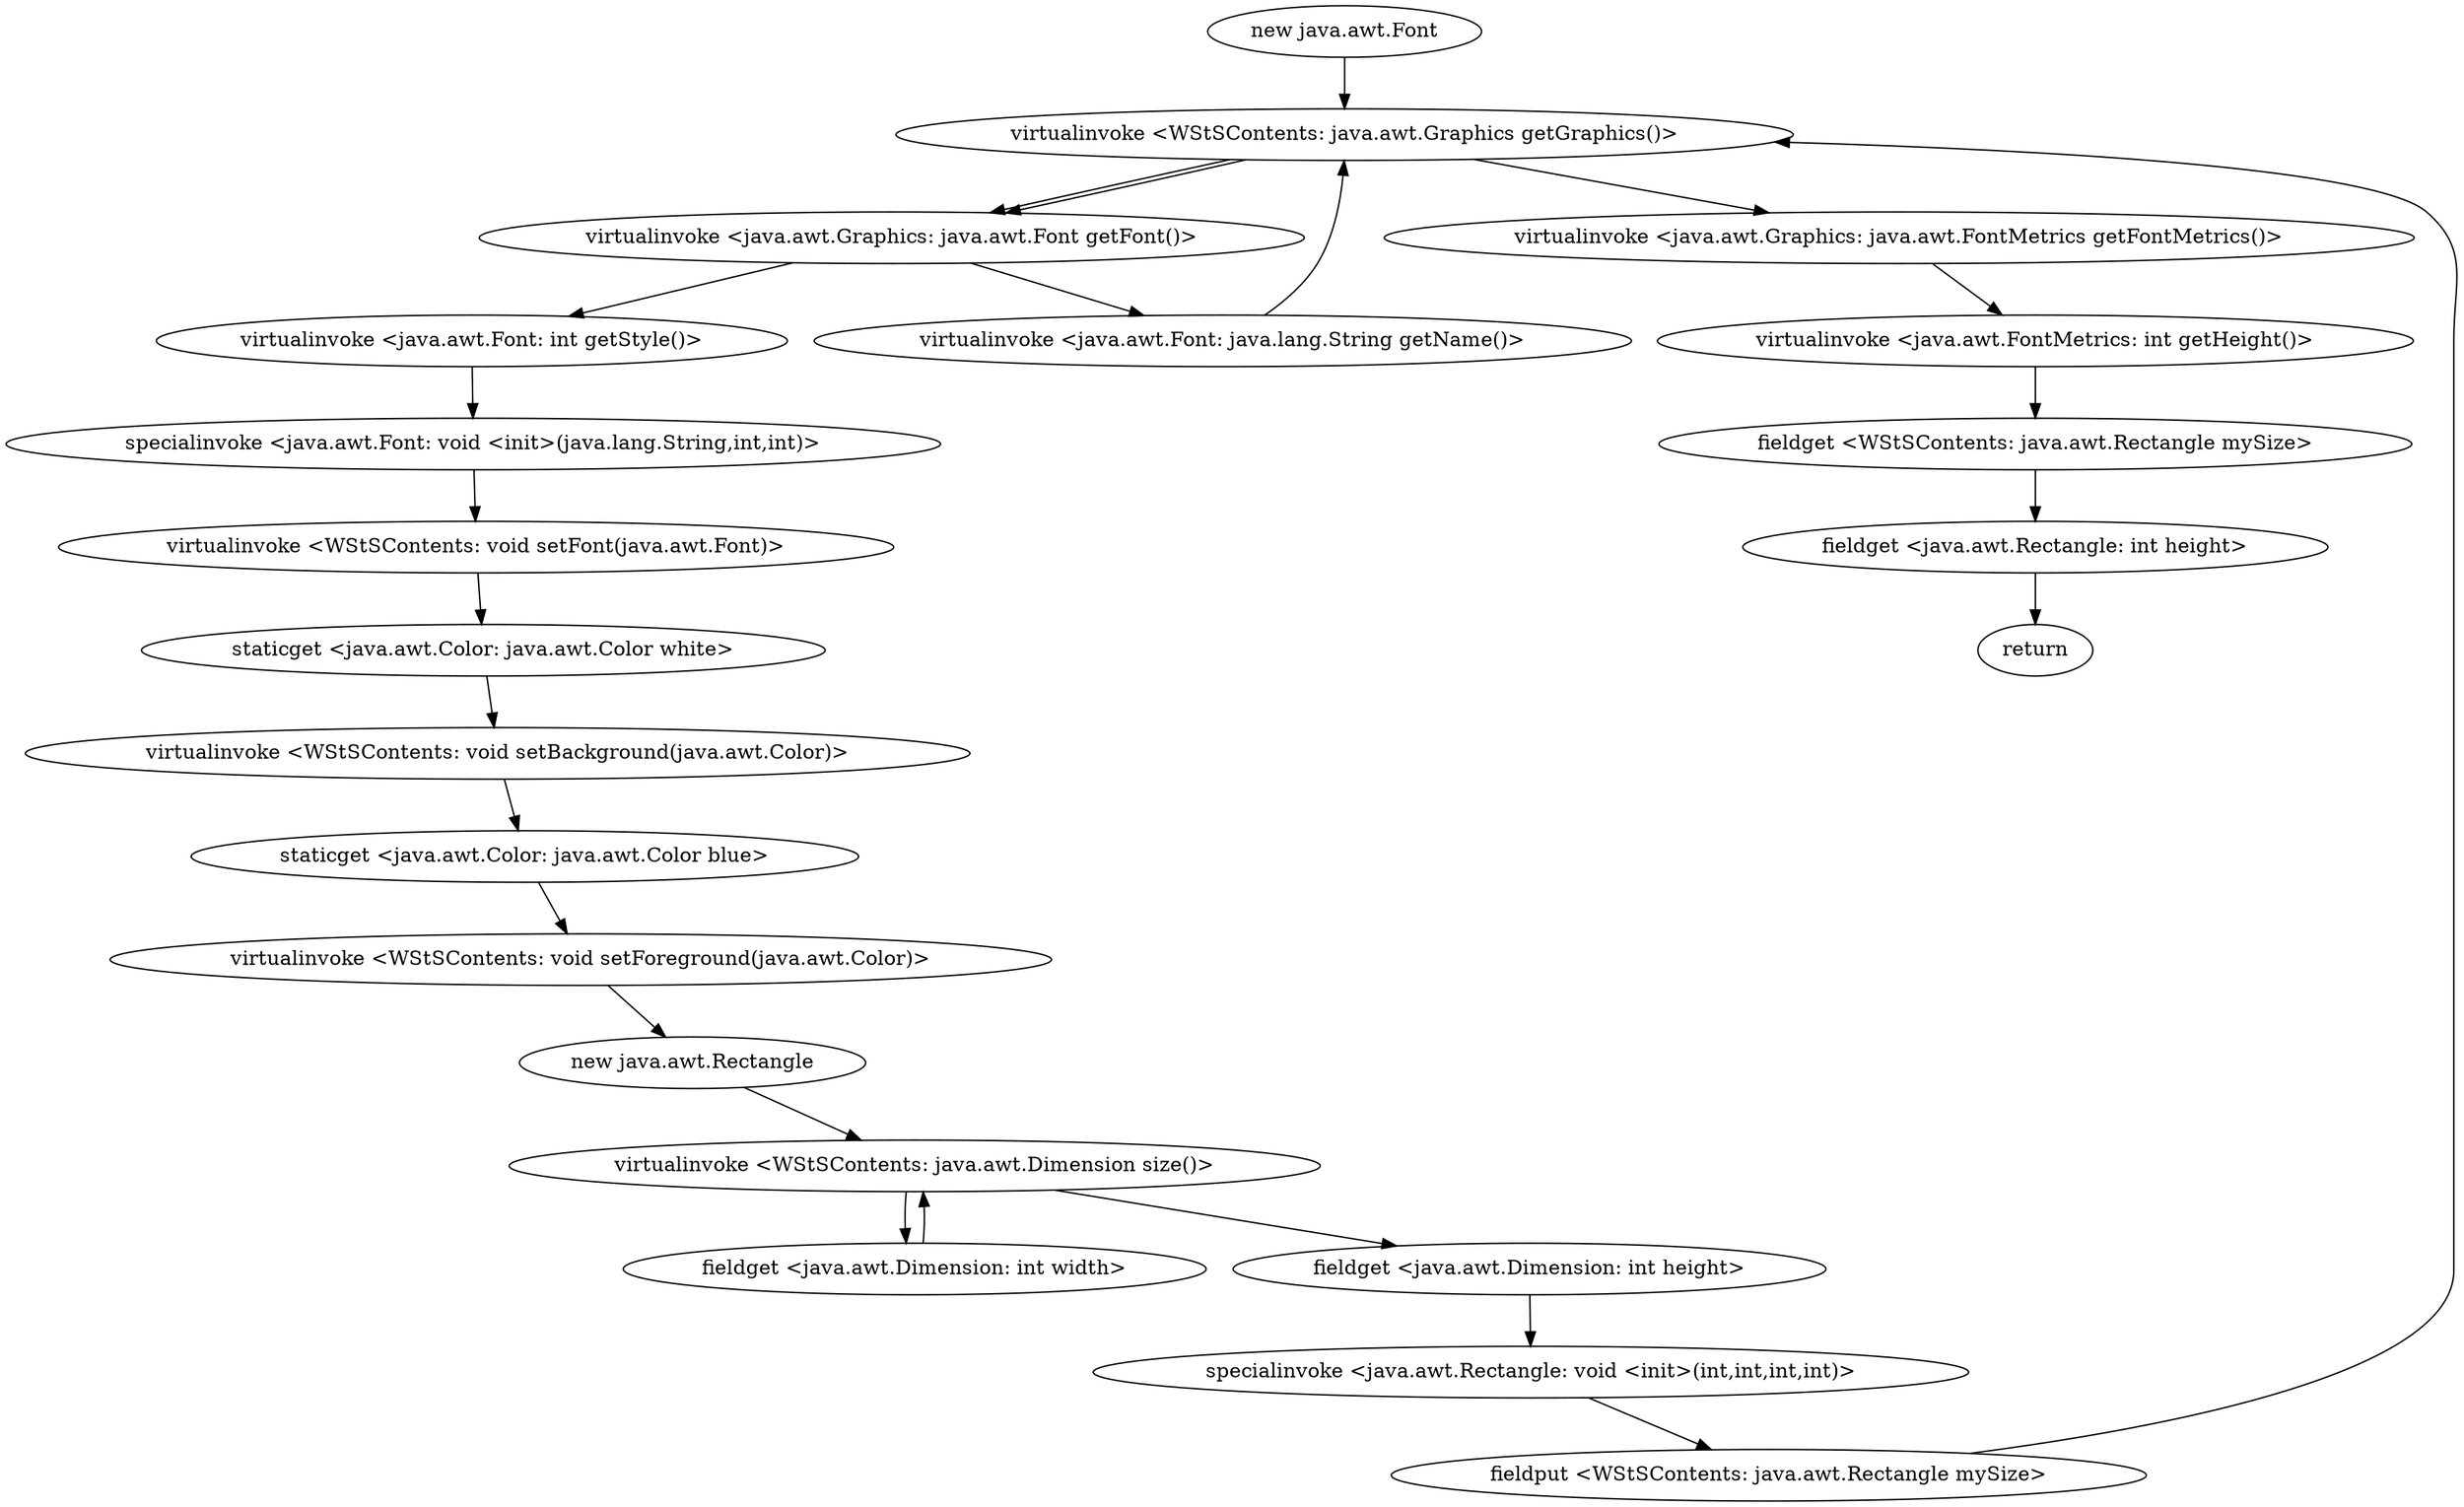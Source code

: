 digraph "" {
"new java.awt.Font";
 "new java.awt.Font"->"virtualinvoke <WStSContents: java.awt.Graphics getGraphics()>";
 "virtualinvoke <WStSContents: java.awt.Graphics getGraphics()>"->"virtualinvoke <java.awt.Graphics: java.awt.Font getFont()>";
 "virtualinvoke <java.awt.Graphics: java.awt.Font getFont()>"->"virtualinvoke <java.awt.Font: java.lang.String getName()>";
 "virtualinvoke <java.awt.Font: java.lang.String getName()>"->"virtualinvoke <WStSContents: java.awt.Graphics getGraphics()>";
 "virtualinvoke <WStSContents: java.awt.Graphics getGraphics()>"->"virtualinvoke <java.awt.Graphics: java.awt.Font getFont()>";
 "virtualinvoke <java.awt.Graphics: java.awt.Font getFont()>"->"virtualinvoke <java.awt.Font: int getStyle()>";
 "virtualinvoke <java.awt.Font: int getStyle()>"->"specialinvoke <java.awt.Font: void <init>(java.lang.String,int,int)>";
 "specialinvoke <java.awt.Font: void <init>(java.lang.String,int,int)>"->"virtualinvoke <WStSContents: void setFont(java.awt.Font)>";
 "virtualinvoke <WStSContents: void setFont(java.awt.Font)>"->"staticget <java.awt.Color: java.awt.Color white>";
 "staticget <java.awt.Color: java.awt.Color white>"->"virtualinvoke <WStSContents: void setBackground(java.awt.Color)>";
 "virtualinvoke <WStSContents: void setBackground(java.awt.Color)>"->"staticget <java.awt.Color: java.awt.Color blue>";
 "staticget <java.awt.Color: java.awt.Color blue>"->"virtualinvoke <WStSContents: void setForeground(java.awt.Color)>";
 "virtualinvoke <WStSContents: void setForeground(java.awt.Color)>"->"new java.awt.Rectangle";
 "new java.awt.Rectangle"->"virtualinvoke <WStSContents: java.awt.Dimension size()>";
 "virtualinvoke <WStSContents: java.awt.Dimension size()>"->"fieldget <java.awt.Dimension: int width>";
 "fieldget <java.awt.Dimension: int width>"->"virtualinvoke <WStSContents: java.awt.Dimension size()>";
 "virtualinvoke <WStSContents: java.awt.Dimension size()>"->"fieldget <java.awt.Dimension: int height>";
 "fieldget <java.awt.Dimension: int height>"->"specialinvoke <java.awt.Rectangle: void <init>(int,int,int,int)>";
 "specialinvoke <java.awt.Rectangle: void <init>(int,int,int,int)>"->"fieldput <WStSContents: java.awt.Rectangle mySize>";
 "fieldput <WStSContents: java.awt.Rectangle mySize>"->"virtualinvoke <WStSContents: java.awt.Graphics getGraphics()>";
 "virtualinvoke <WStSContents: java.awt.Graphics getGraphics()>"->"virtualinvoke <java.awt.Graphics: java.awt.FontMetrics getFontMetrics()>";
 "virtualinvoke <java.awt.Graphics: java.awt.FontMetrics getFontMetrics()>"->"virtualinvoke <java.awt.FontMetrics: int getHeight()>";
 "virtualinvoke <java.awt.FontMetrics: int getHeight()>"->"fieldget <WStSContents: java.awt.Rectangle mySize>";
 "fieldget <WStSContents: java.awt.Rectangle mySize>"->"fieldget <java.awt.Rectangle: int height>";
 "fieldget <java.awt.Rectangle: int height>"->"return";
}

